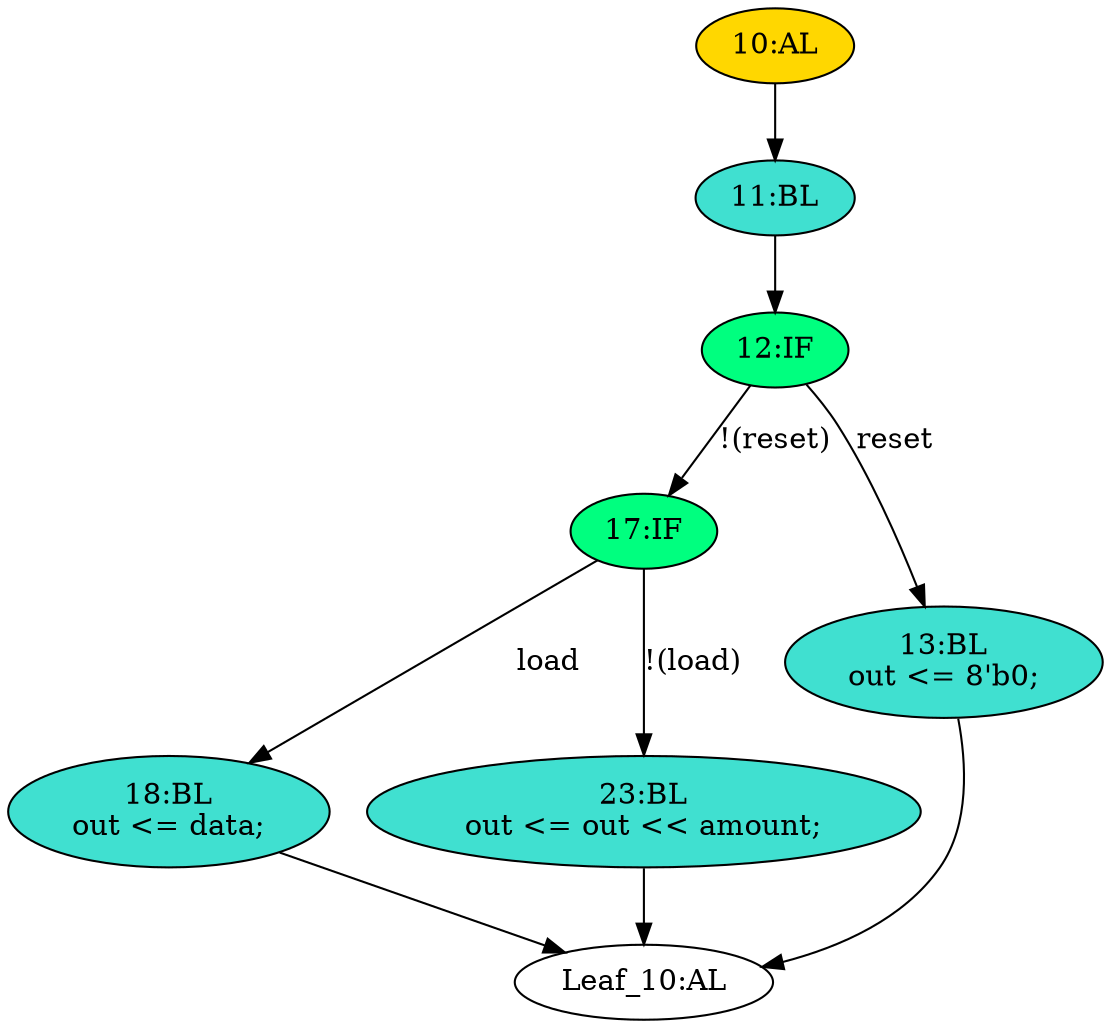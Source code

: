 strict digraph "" {
	node [label="\N"];
	"10:AL"	[ast="<pyverilog.vparser.ast.Always object at 0x7ff433aa1790>",
		clk_sens=True,
		fillcolor=gold,
		label="10:AL",
		sens="['clk']",
		statements="[]",
		style=filled,
		typ=Always,
		use_var="['reset', 'load', 'amount', 'data', 'out']"];
	"11:BL"	[ast="<pyverilog.vparser.ast.Block object at 0x7ff433aa1950>",
		fillcolor=turquoise,
		label="11:BL",
		statements="[]",
		style=filled,
		typ=Block];
	"10:AL" -> "11:BL"	[cond="[]",
		lineno=None];
	"17:IF"	[ast="<pyverilog.vparser.ast.IfStatement object at 0x7ff433aa1a10>",
		fillcolor=springgreen,
		label="17:IF",
		statements="[]",
		style=filled,
		typ=IfStatement];
	"18:BL"	[ast="<pyverilog.vparser.ast.Block object at 0x7ff433aa1cd0>",
		fillcolor=turquoise,
		label="18:BL
out <= data;",
		statements="[<pyverilog.vparser.ast.NonblockingSubstitution object at 0x7ff433aa1d10>]",
		style=filled,
		typ=Block];
	"17:IF" -> "18:BL"	[cond="['load']",
		label=load,
		lineno=17];
	"23:BL"	[ast="<pyverilog.vparser.ast.Block object at 0x7ff433aa1a50>",
		fillcolor=turquoise,
		label="23:BL
out <= out << amount;",
		statements="[<pyverilog.vparser.ast.NonblockingSubstitution object at 0x7ff433aa1a90>]",
		style=filled,
		typ=Block];
	"17:IF" -> "23:BL"	[cond="['load']",
		label="!(load)",
		lineno=17];
	"12:IF"	[ast="<pyverilog.vparser.ast.IfStatement object at 0x7ff433aa1990>",
		fillcolor=springgreen,
		label="12:IF",
		statements="[]",
		style=filled,
		typ=IfStatement];
	"12:IF" -> "17:IF"	[cond="['reset']",
		label="!(reset)",
		lineno=12];
	"13:BL"	[ast="<pyverilog.vparser.ast.Block object at 0x7ff433aa1ed0>",
		fillcolor=turquoise,
		label="13:BL
out <= 8'b0;",
		statements="[<pyverilog.vparser.ast.NonblockingSubstitution object at 0x7ff433aa1f10>]",
		style=filled,
		typ=Block];
	"12:IF" -> "13:BL"	[cond="['reset']",
		label=reset,
		lineno=12];
	"11:BL" -> "12:IF"	[cond="[]",
		lineno=None];
	"Leaf_10:AL"	[def_var="['out']",
		label="Leaf_10:AL"];
	"13:BL" -> "Leaf_10:AL"	[cond="[]",
		lineno=None];
	"18:BL" -> "Leaf_10:AL"	[cond="[]",
		lineno=None];
	"23:BL" -> "Leaf_10:AL"	[cond="[]",
		lineno=None];
}
